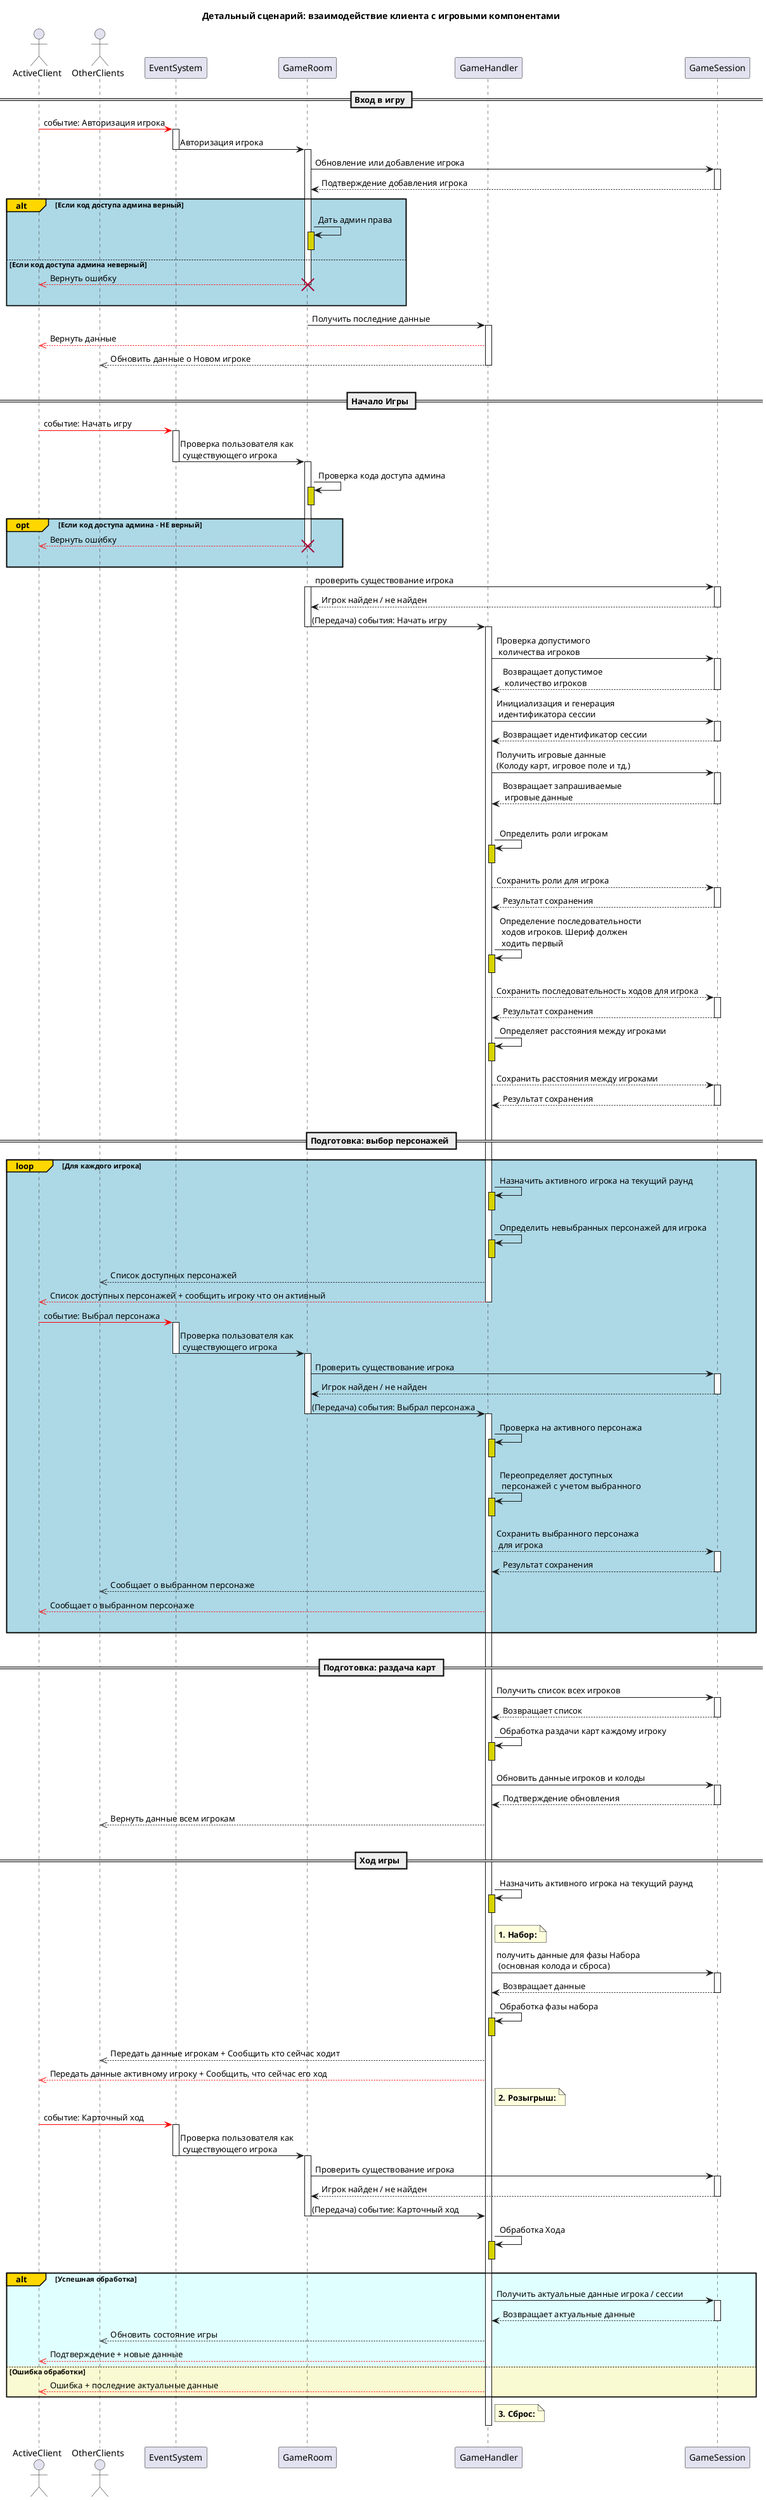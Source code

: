 @startuml sequenceDiagramGameComponents
title Детальный сценарий: взаимодействие клиента с игровыми компонентами

actor ActiveClient
actor OtherClients
participant EventSystem
participant GameRoom
participant GameHandler
participant GameSession
' participant Card
' participant Player

== Вход в игру ==
ActiveClient -[#red]> EventSystem ++ : событие: Авторизация игрока
EventSystem -> GameRoom --++ : Авторизация игрока
GameRoom -> GameSession ++ : Обновление или добавление игрока
GameSession --> GameRoom -- : Подтверждение добавления игрока

alt#Gold #LightBlue Если код доступа админа верный
    GameRoom -> GameRoom ++-- #d6d300 : Дать админ права
else Если код доступа админа неверный
    GameRoom --[#red]>> ActiveClient : Вернуть ошибку
    destroy GameRoom
    |||
end


GameRoom -> GameHandler ++ : Получить последние данные
GameHandler --[#red]>> ActiveClient : Вернуть данные
GameHandler -->> OtherClients -- : Обновить данные о Новом игроке
|||
== Начало Игры ==
ActiveClient -[#red]> EventSystem ++ : событие: Начать игру
EventSystem -> GameRoom --++ : Проверка пользователя как\n существующего игрока
GameRoom -> GameRoom ++-- #d6d300 : Проверка кода доступа админа

opt#Gold #LightBlue Если код доступа админа - **НЕ** верный
    GameRoom --[#red]>> ActiveClient : Вернуть ошибку
    destroy GameRoom
    |||
end

GameRoom -> GameSession ++ : проверить существование игрока
activate GameRoom
GameSession --> GameRoom -- : Игрок найден / не найден
GameRoom -> GameHandler --++ : (Передача) события: Начать игру

GameHandler -> GameSession ++ : Проверка допустимого\n количества игроков
GameSession --> GameHandler -- : Возвращает допустимое\n количество игроков
GameHandler -> GameSession ++ : Инициализация и генерация\n идентификатора сессии
GameSession --> GameHandler -- : Возвращает идентификатор сессии
GameHandler -> GameSession ++ : Получить игровые данные\n(Колоду карт, игровое поле и тд.)
GameSession --> GameHandler -- : Возвращает запрашиваемые\n игровые данные
|||
GameHandler -> GameHandler ++-- #d6d300 : Определить роли игрокам
GameHandler --> GameSession ++ : Сохранить роли для игрока
GameSession --> GameHandler -- : Результат сохранения

GameHandler -> GameHandler ++-- #d6d300 : Определение последовательности\n ходов игроков. Шериф должен\n ходить первый
GameHandler --> GameSession ++ : Сохранить последовательность ходов для игрока
GameSession --> GameHandler -- : Результат сохранения

GameHandler -> GameHandler ++-- #d6d300 : Определяет расстояния между игроками
GameHandler --> GameSession ++ : Сохранить расстояния между игроками
GameSession --> GameHandler -- : Результат сохранения
|||
== Подготовка: выбор персонажей ==

loop#Gold #LightBlue Для каждого игрока
    GameHandler -> GameHandler ++-- #d6d300 : Назначить активного игрока на текущий раунд
    GameHandler -> GameHandler ++-- #d6d300 : Определить невыбранных персонажей для игрока

    GameHandler -->> OtherClients : Список доступных персонажей
    GameHandler --[#red]>> ActiveClient : Список доступных персонажей + сообщить игроку что он активный
    deactivate GameHandler

    ActiveClient -[#red]> EventSystem ++ : событие: Выбрал персонажа
    EventSystem -> GameRoom --++ : Проверка пользователя как\n существующего игрока
    GameRoom -> GameSession ++ : Проверить существование игрока
    GameSession --> GameRoom -- : Игрок найден / не найден
    GameRoom -> GameHandler --++ : (Передача) события: Выбрал персонажа

    GameHandler -> GameHandler ++-- #d6d300 : Проверка на активного персонажа
    GameHandler -> GameHandler ++-- #d6d300 : Переопределяет доступных\n персонажей с учетом выбранного
    GameHandler --> GameSession ++ : Сохранить выбранного персонажа\n для игрока
    GameSession --> GameHandler -- : Результат сохранения
    GameHandler -->> OtherClients : Сообщает о выбранном персонаже
    GameHandler --[#red]>> ActiveClient : Сообщает о выбранном персонаже
    |||
end

|||
== Подготовка: раздача карт ==

GameHandler -> GameSession ++ : Получить список всех игроков
GameSession --> GameHandler -- : Возвращает список

GameHandler -> GameHandler ++-- #d6d300 : Обработка раздачи карт каждому игроку
GameHandler -> GameSession ++ : Обновить данные игроков и колоды
GameSession --> GameHandler -- : Подтверждение обновления

GameHandler -->> OtherClients : Вернуть данные всем игрокам

|||
== Ход игры ==

GameHandler -> GameHandler ++-- #d6d300 : Назначить активного игрока на текущий раунд

note right of GameHandler
    **1. Набор:**
end note

GameHandler -> GameSession ++ : получить данные для фазы Набора\n (основная колода и сброса)
GameSession --> GameHandler -- : Возвращает данные

GameHandler -> GameHandler ++-- #d6d300 : Обработка фазы набора

GameHandler -->> OtherClients : Передать данные игрокам + Сообщить кто сейчас ходит
GameHandler --[#red]>> ActiveClient : Передать данные активному игроку + Сообщить, что сейчас его ход

note right of GameHandler
    **2. Розыгрыш:**
end note

ActiveClient -[#red]> EventSystem ++ : событие: Карточный ход
EventSystem -> GameRoom --++ : Проверка пользователя как\n существующего игрока
GameRoom -> GameSession ++ : Проверить существование игрока
GameSession --> GameRoom -- : Игрок найден / не найден
GameRoom -> GameHandler -- : (Передача) событие: Карточный ход

GameHandler -> GameHandler ++-- #d6d300 : Обработка Хода

alt#Gold #LightCyan Успешная обработка
    GameHandler -> GameSession ++ : Получить актуальные данные игрока / сессии
    GameSession --> GameHandler -- : Возвращает актуальные данные

    GameHandler -->> OtherClients : Обновить состояние игры
    GameHandler --[#red]>> ActiveClient : Подтверждение + новые данные
else #LightGoldenRodYellow Ошибка обработки
    GameHandler --[#red]>> ActiveClient : Ошибка + последние актуальные данные
end

note right of GameHandler
    **3. Сброс:**
end note

deactivate GameHandler
|||
@enduml
